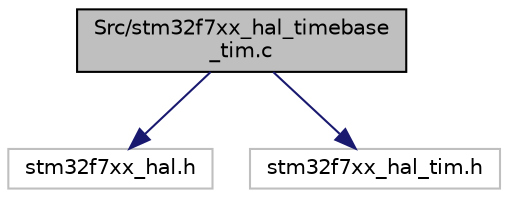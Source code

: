 digraph "Src/stm32f7xx_hal_timebase_tim.c"
{
 // LATEX_PDF_SIZE
  edge [fontname="Helvetica",fontsize="10",labelfontname="Helvetica",labelfontsize="10"];
  node [fontname="Helvetica",fontsize="10",shape=record];
  Node1 [label="Src/stm32f7xx_hal_timebase\l_tim.c",height=0.2,width=0.4,color="black", fillcolor="grey75", style="filled", fontcolor="black",tooltip="HAL time base based on the hardware TIM."];
  Node1 -> Node2 [color="midnightblue",fontsize="10",style="solid",fontname="Helvetica"];
  Node2 [label="stm32f7xx_hal.h",height=0.2,width=0.4,color="grey75", fillcolor="white", style="filled",tooltip=" "];
  Node1 -> Node3 [color="midnightblue",fontsize="10",style="solid",fontname="Helvetica"];
  Node3 [label="stm32f7xx_hal_tim.h",height=0.2,width=0.4,color="grey75", fillcolor="white", style="filled",tooltip=" "];
}
